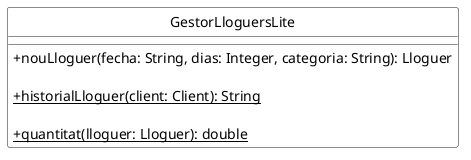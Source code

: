@startuml
    skinparam classAttributeIconSize 0
    skinparam class {
        BackgroundColor #ffffff
        ArrowColor #0000FF
    }

    hide circle

    Class GestorLloguersLite {
	
	+ nouLloguer(fecha: String, dias: Integer, categoria: String): Lloguer

    + {static} historialLloguer(client: Client): String
	
	+ {static} quantitat(lloguer: Lloguer): double

    }
@enduml